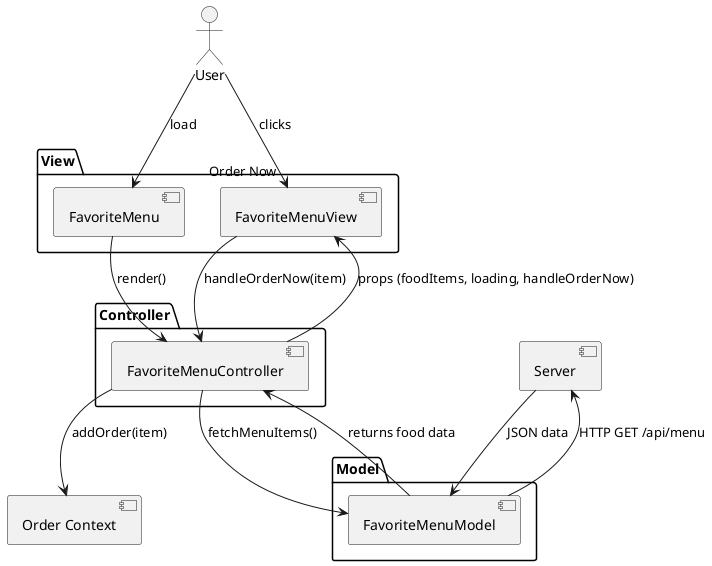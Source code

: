 @startuml FavoriteMenu
actor User

package "View" {
  component FavoriteMenu
  component FavoriteMenuView
}

package "Controller" {
  component FavoriteMenuController
}

package "Model" {
  component FavoriteMenuModel
}

component "Order Context"
component "Server"

User --> FavoriteMenu : load
User --> FavoriteMenuView : clicks "Order Now"
"Server" --> FavoriteMenuModel : JSON data

FavoriteMenu --> FavoriteMenuController : render()

FavoriteMenuController --> FavoriteMenuView : props (foodItems, loading, handleOrderNow)
FavoriteMenuController --> FavoriteMenuModel : fetchMenuItems()
FavoriteMenuController --> "Order Context" : addOrder(item)

FavoriteMenuModel --> FavoriteMenuController : returns food data
FavoriteMenuModel  --> Server : HTTP GET /api/menu


FavoriteMenuView --> FavoriteMenuController : handleOrderNow(item)
@enduml
